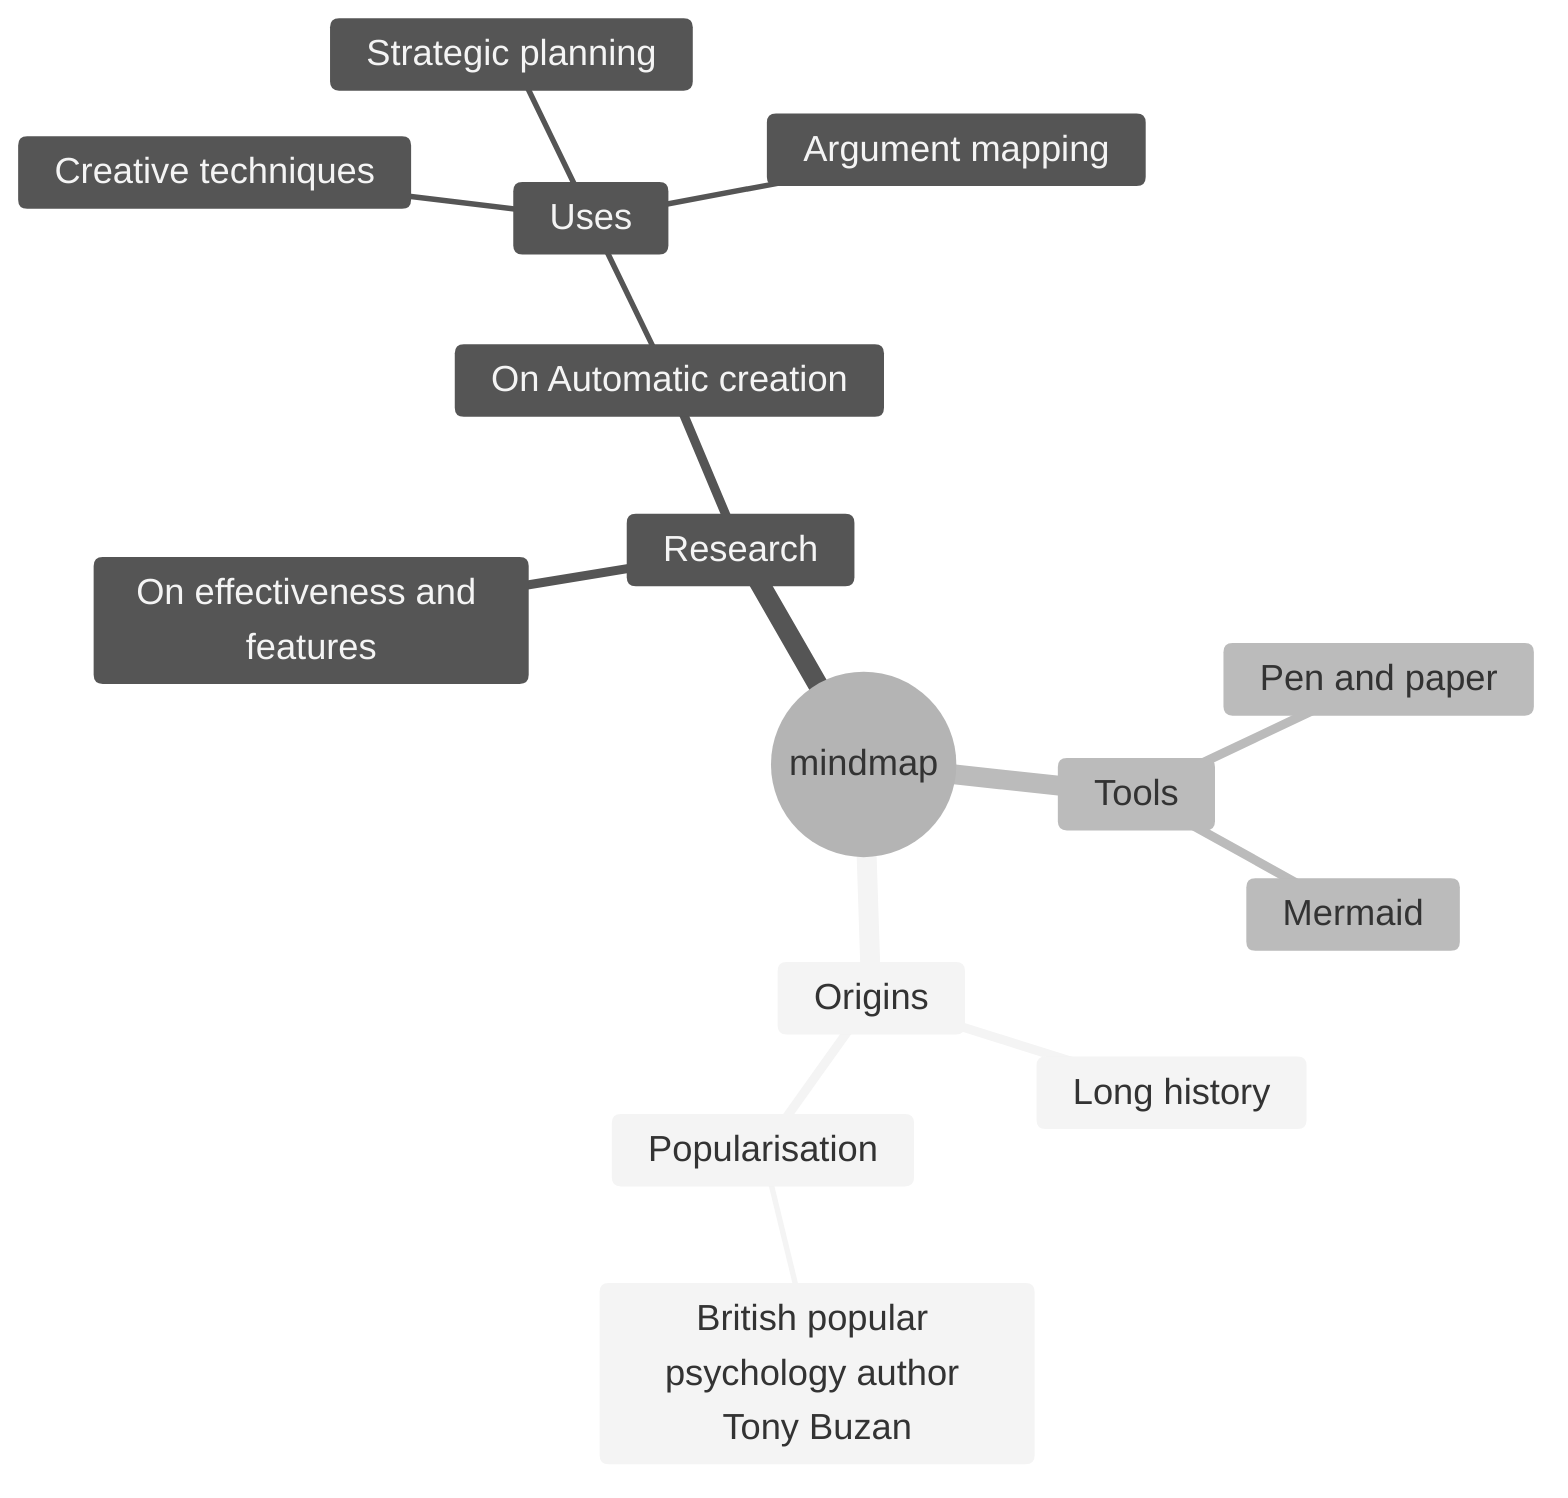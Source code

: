 %%{ init: {'theme': 'neutral' , "themeVariables": { "fontSize": "20px"}}}%%
mindmap
  root((mindmap))
    Origins
      Long history
      ::icon(fa fa-book)
      Popularisation
        British popular psychology author Tony Buzan
        ::icon(fa fa-book)
    Research
      On effectiveness and features
      On Automatic creation
        Uses
            Creative techniques
            Strategic planning
            Argument mapping
    Tools
      Pen and paper
      Mermaid
